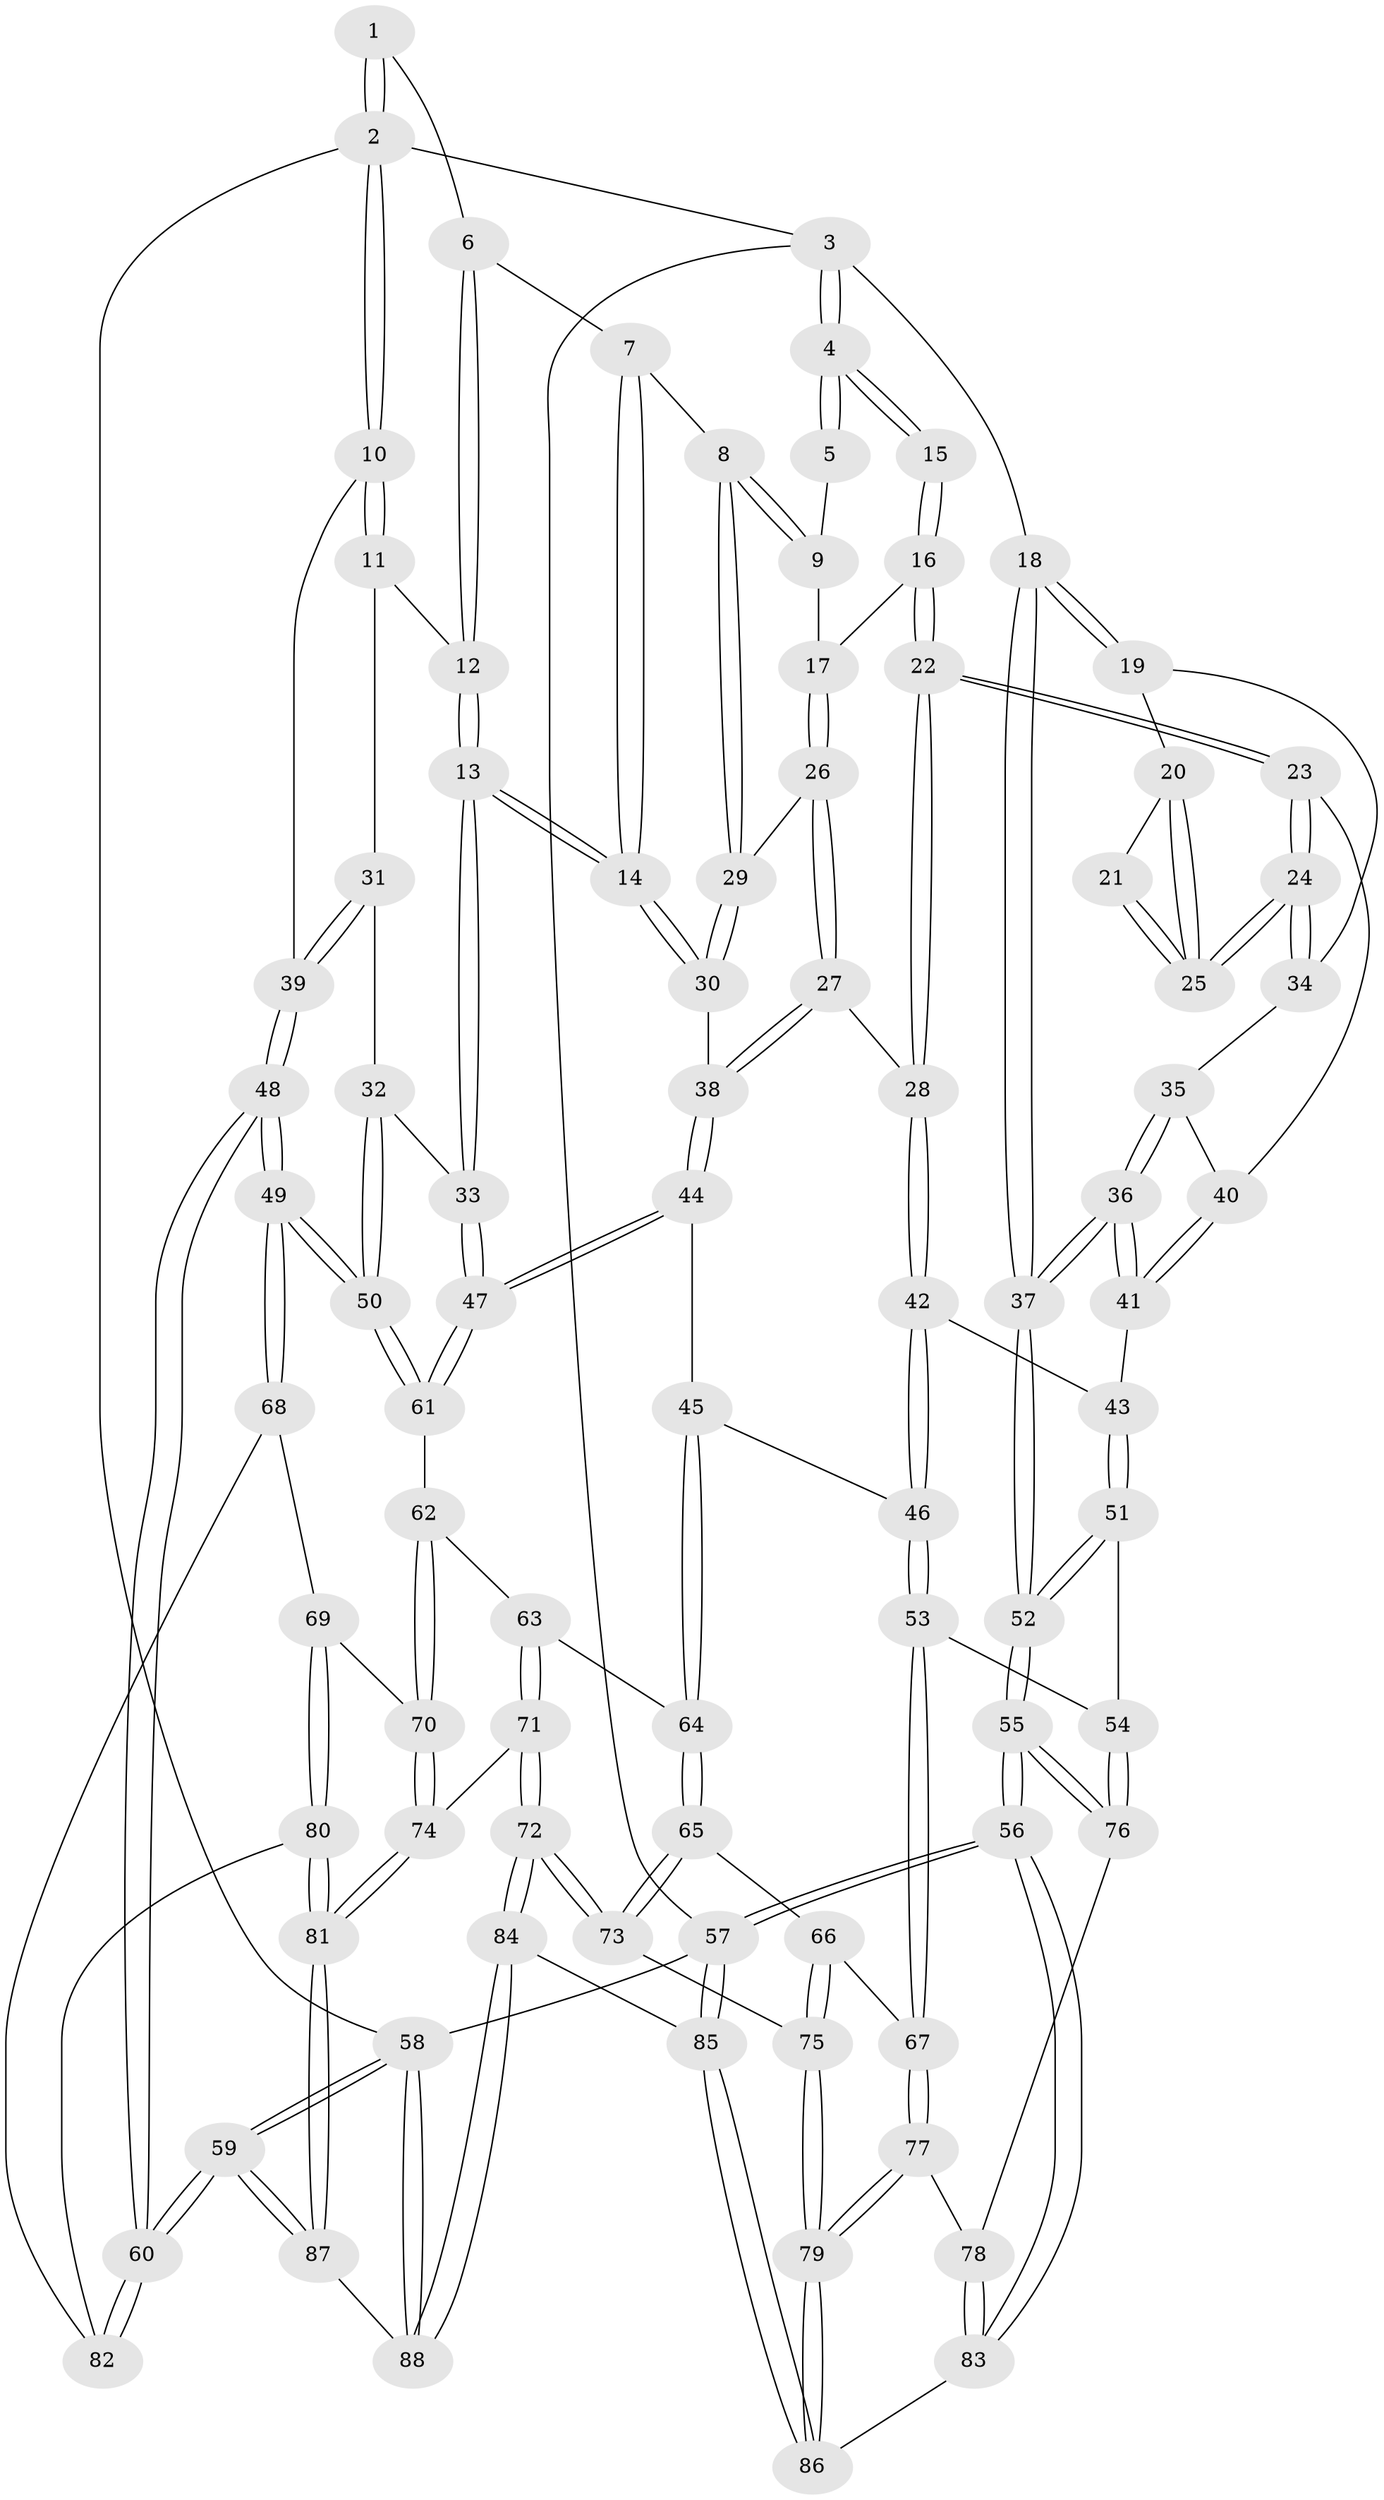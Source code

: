 // coarse degree distribution, {5: 0.07547169811320754, 4: 0.1509433962264151, 3: 0.6792452830188679, 6: 0.018867924528301886, 2: 0.07547169811320754}
// Generated by graph-tools (version 1.1) at 2025/54/03/04/25 22:54:34]
// undirected, 88 vertices, 217 edges
graph export_dot {
  node [color=gray90,style=filled];
  1 [pos="+0.6919419255727955+0"];
  2 [pos="+1+0"];
  3 [pos="+0+0"];
  4 [pos="+0+0"];
  5 [pos="+0.34932914024277234+0"];
  6 [pos="+0.68330499054907+0"];
  7 [pos="+0.6691064683059786+0"];
  8 [pos="+0.47564832154534037+0.16958906798306506"];
  9 [pos="+0.31738962864219256+0.08568183124724867"];
  10 [pos="+1+0"];
  11 [pos="+0.8190646066220099+0.1778230012247529"];
  12 [pos="+0.8068692596873429+0.17453448587561016"];
  13 [pos="+0.6685792109103095+0.37408365615183015"];
  14 [pos="+0.615663715066724+0.3173540083303679"];
  15 [pos="+0.19428889019019302+0.13479615586267787"];
  16 [pos="+0.2483448480265738+0.13072037690623142"];
  17 [pos="+0.2941868526584379+0.11296021022968558"];
  18 [pos="+0+0"];
  19 [pos="+0+0.13866843008497975"];
  20 [pos="+0.018055849153313663+0.15274639122450326"];
  21 [pos="+0.1604036252864358+0.16131534677103665"];
  22 [pos="+0.20666710794472648+0.31829770334396384"];
  23 [pos="+0.12919067922696711+0.2735281208596437"];
  24 [pos="+0.1274113134768963+0.2700085737216642"];
  25 [pos="+0.129939904709506+0.24964683277616914"];
  26 [pos="+0.32610013614678585+0.2488388191161406"];
  27 [pos="+0.32561115709036736+0.27484425571698345"];
  28 [pos="+0.21975356872720184+0.33596759906438883"];
  29 [pos="+0.48663753479440003+0.21367166531383888"];
  30 [pos="+0.512868837256775+0.27295775412018647"];
  31 [pos="+0.9078367983848071+0.26081252697093865"];
  32 [pos="+0.8554551243659342+0.36045218175871824"];
  33 [pos="+0.6717284710593557+0.38450729595697936"];
  34 [pos="+0.04784052731904416+0.255629628705484"];
  35 [pos="+0.025775673157418973+0.3062358122923175"];
  36 [pos="+0+0.4236612365537454"];
  37 [pos="+0+0.4672864212152589"];
  38 [pos="+0.40473205444697774+0.3413460205328176"];
  39 [pos="+1+0.2470096250296278"];
  40 [pos="+0.09527465841805163+0.31973462010471293"];
  41 [pos="+0.07501730759619313+0.388623211679892"];
  42 [pos="+0.21972904960868492+0.34207169313845637"];
  43 [pos="+0.15892642746751326+0.4224178571617782"];
  44 [pos="+0.3922349627576238+0.39156233269930674"];
  45 [pos="+0.36539969035931513+0.4493042256059277"];
  46 [pos="+0.35371237315907245+0.4543493341025764"];
  47 [pos="+0.6644801389633688+0.4359229651391585"];
  48 [pos="+1+0.5354904570396016"];
  49 [pos="+1+0.5354693256438745"];
  50 [pos="+1+0.4789022477992841"];
  51 [pos="+0.17016236558922085+0.5134596233442056"];
  52 [pos="+0+0.5003888956084543"];
  53 [pos="+0.2715708636064296+0.5639635426490918"];
  54 [pos="+0.21087841054260195+0.5636524269204481"];
  55 [pos="+0+0.8020749030216673"];
  56 [pos="+0+1"];
  57 [pos="+0+1"];
  58 [pos="+1+1"];
  59 [pos="+1+1"];
  60 [pos="+1+0.83325460921914"];
  61 [pos="+0.6641237042725857+0.44312995621581985"];
  62 [pos="+0.663928911811236+0.44432159288565676"];
  63 [pos="+0.5617846178483102+0.5162319016196825"];
  64 [pos="+0.5133900595862527+0.52864594489898"];
  65 [pos="+0.46655983050546823+0.6007903483268413"];
  66 [pos="+0.333119030297189+0.6035262845623913"];
  67 [pos="+0.28027989132556586+0.5744502598854844"];
  68 [pos="+0.9855587230391621+0.5728528344373517"];
  69 [pos="+0.8476842842405743+0.6020408893831052"];
  70 [pos="+0.6896841707304363+0.4847801623868721"];
  71 [pos="+0.5926831149435002+0.760449606705134"];
  72 [pos="+0.5656930894780745+0.7700245239868384"];
  73 [pos="+0.47528191134744396+0.7364561324044646"];
  74 [pos="+0.6675090615772714+0.7602350630932618"];
  75 [pos="+0.41520509266219663+0.7510500609274009"];
  76 [pos="+0.10824158849231708+0.6948324455622858"];
  77 [pos="+0.2897731045307222+0.7735872146544653"];
  78 [pos="+0.15676649076509455+0.7288997617125461"];
  79 [pos="+0.32981648545969705+0.8176136606267624"];
  80 [pos="+0.7749324531131421+0.7637704965550226"];
  81 [pos="+0.7471319364483365+0.795279520567134"];
  82 [pos="+0.8892914549808764+0.7505710285012909"];
  83 [pos="+0.19588027159023386+0.8950605704655139"];
  84 [pos="+0.46930894352246166+1"];
  85 [pos="+0.4508841527919307+1"];
  86 [pos="+0.3190836621810191+0.886113397624835"];
  87 [pos="+0.7485715681341253+0.7991914601774306"];
  88 [pos="+0.727581022704176+1"];
  1 -- 2;
  1 -- 2;
  1 -- 6;
  2 -- 3;
  2 -- 10;
  2 -- 10;
  2 -- 58;
  3 -- 4;
  3 -- 4;
  3 -- 18;
  3 -- 57;
  4 -- 5;
  4 -- 5;
  4 -- 15;
  4 -- 15;
  5 -- 9;
  6 -- 7;
  6 -- 12;
  6 -- 12;
  7 -- 8;
  7 -- 14;
  7 -- 14;
  8 -- 9;
  8 -- 9;
  8 -- 29;
  8 -- 29;
  9 -- 17;
  10 -- 11;
  10 -- 11;
  10 -- 39;
  11 -- 12;
  11 -- 31;
  12 -- 13;
  12 -- 13;
  13 -- 14;
  13 -- 14;
  13 -- 33;
  13 -- 33;
  14 -- 30;
  14 -- 30;
  15 -- 16;
  15 -- 16;
  16 -- 17;
  16 -- 22;
  16 -- 22;
  17 -- 26;
  17 -- 26;
  18 -- 19;
  18 -- 19;
  18 -- 37;
  18 -- 37;
  19 -- 20;
  19 -- 34;
  20 -- 21;
  20 -- 25;
  20 -- 25;
  21 -- 25;
  21 -- 25;
  22 -- 23;
  22 -- 23;
  22 -- 28;
  22 -- 28;
  23 -- 24;
  23 -- 24;
  23 -- 40;
  24 -- 25;
  24 -- 25;
  24 -- 34;
  24 -- 34;
  26 -- 27;
  26 -- 27;
  26 -- 29;
  27 -- 28;
  27 -- 38;
  27 -- 38;
  28 -- 42;
  28 -- 42;
  29 -- 30;
  29 -- 30;
  30 -- 38;
  31 -- 32;
  31 -- 39;
  31 -- 39;
  32 -- 33;
  32 -- 50;
  32 -- 50;
  33 -- 47;
  33 -- 47;
  34 -- 35;
  35 -- 36;
  35 -- 36;
  35 -- 40;
  36 -- 37;
  36 -- 37;
  36 -- 41;
  36 -- 41;
  37 -- 52;
  37 -- 52;
  38 -- 44;
  38 -- 44;
  39 -- 48;
  39 -- 48;
  40 -- 41;
  40 -- 41;
  41 -- 43;
  42 -- 43;
  42 -- 46;
  42 -- 46;
  43 -- 51;
  43 -- 51;
  44 -- 45;
  44 -- 47;
  44 -- 47;
  45 -- 46;
  45 -- 64;
  45 -- 64;
  46 -- 53;
  46 -- 53;
  47 -- 61;
  47 -- 61;
  48 -- 49;
  48 -- 49;
  48 -- 60;
  48 -- 60;
  49 -- 50;
  49 -- 50;
  49 -- 68;
  49 -- 68;
  50 -- 61;
  50 -- 61;
  51 -- 52;
  51 -- 52;
  51 -- 54;
  52 -- 55;
  52 -- 55;
  53 -- 54;
  53 -- 67;
  53 -- 67;
  54 -- 76;
  54 -- 76;
  55 -- 56;
  55 -- 56;
  55 -- 76;
  55 -- 76;
  56 -- 57;
  56 -- 57;
  56 -- 83;
  56 -- 83;
  57 -- 85;
  57 -- 85;
  57 -- 58;
  58 -- 59;
  58 -- 59;
  58 -- 88;
  58 -- 88;
  59 -- 60;
  59 -- 60;
  59 -- 87;
  59 -- 87;
  60 -- 82;
  60 -- 82;
  61 -- 62;
  62 -- 63;
  62 -- 70;
  62 -- 70;
  63 -- 64;
  63 -- 71;
  63 -- 71;
  64 -- 65;
  64 -- 65;
  65 -- 66;
  65 -- 73;
  65 -- 73;
  66 -- 67;
  66 -- 75;
  66 -- 75;
  67 -- 77;
  67 -- 77;
  68 -- 69;
  68 -- 82;
  69 -- 70;
  69 -- 80;
  69 -- 80;
  70 -- 74;
  70 -- 74;
  71 -- 72;
  71 -- 72;
  71 -- 74;
  72 -- 73;
  72 -- 73;
  72 -- 84;
  72 -- 84;
  73 -- 75;
  74 -- 81;
  74 -- 81;
  75 -- 79;
  75 -- 79;
  76 -- 78;
  77 -- 78;
  77 -- 79;
  77 -- 79;
  78 -- 83;
  78 -- 83;
  79 -- 86;
  79 -- 86;
  80 -- 81;
  80 -- 81;
  80 -- 82;
  81 -- 87;
  81 -- 87;
  83 -- 86;
  84 -- 85;
  84 -- 88;
  84 -- 88;
  85 -- 86;
  85 -- 86;
  87 -- 88;
}

